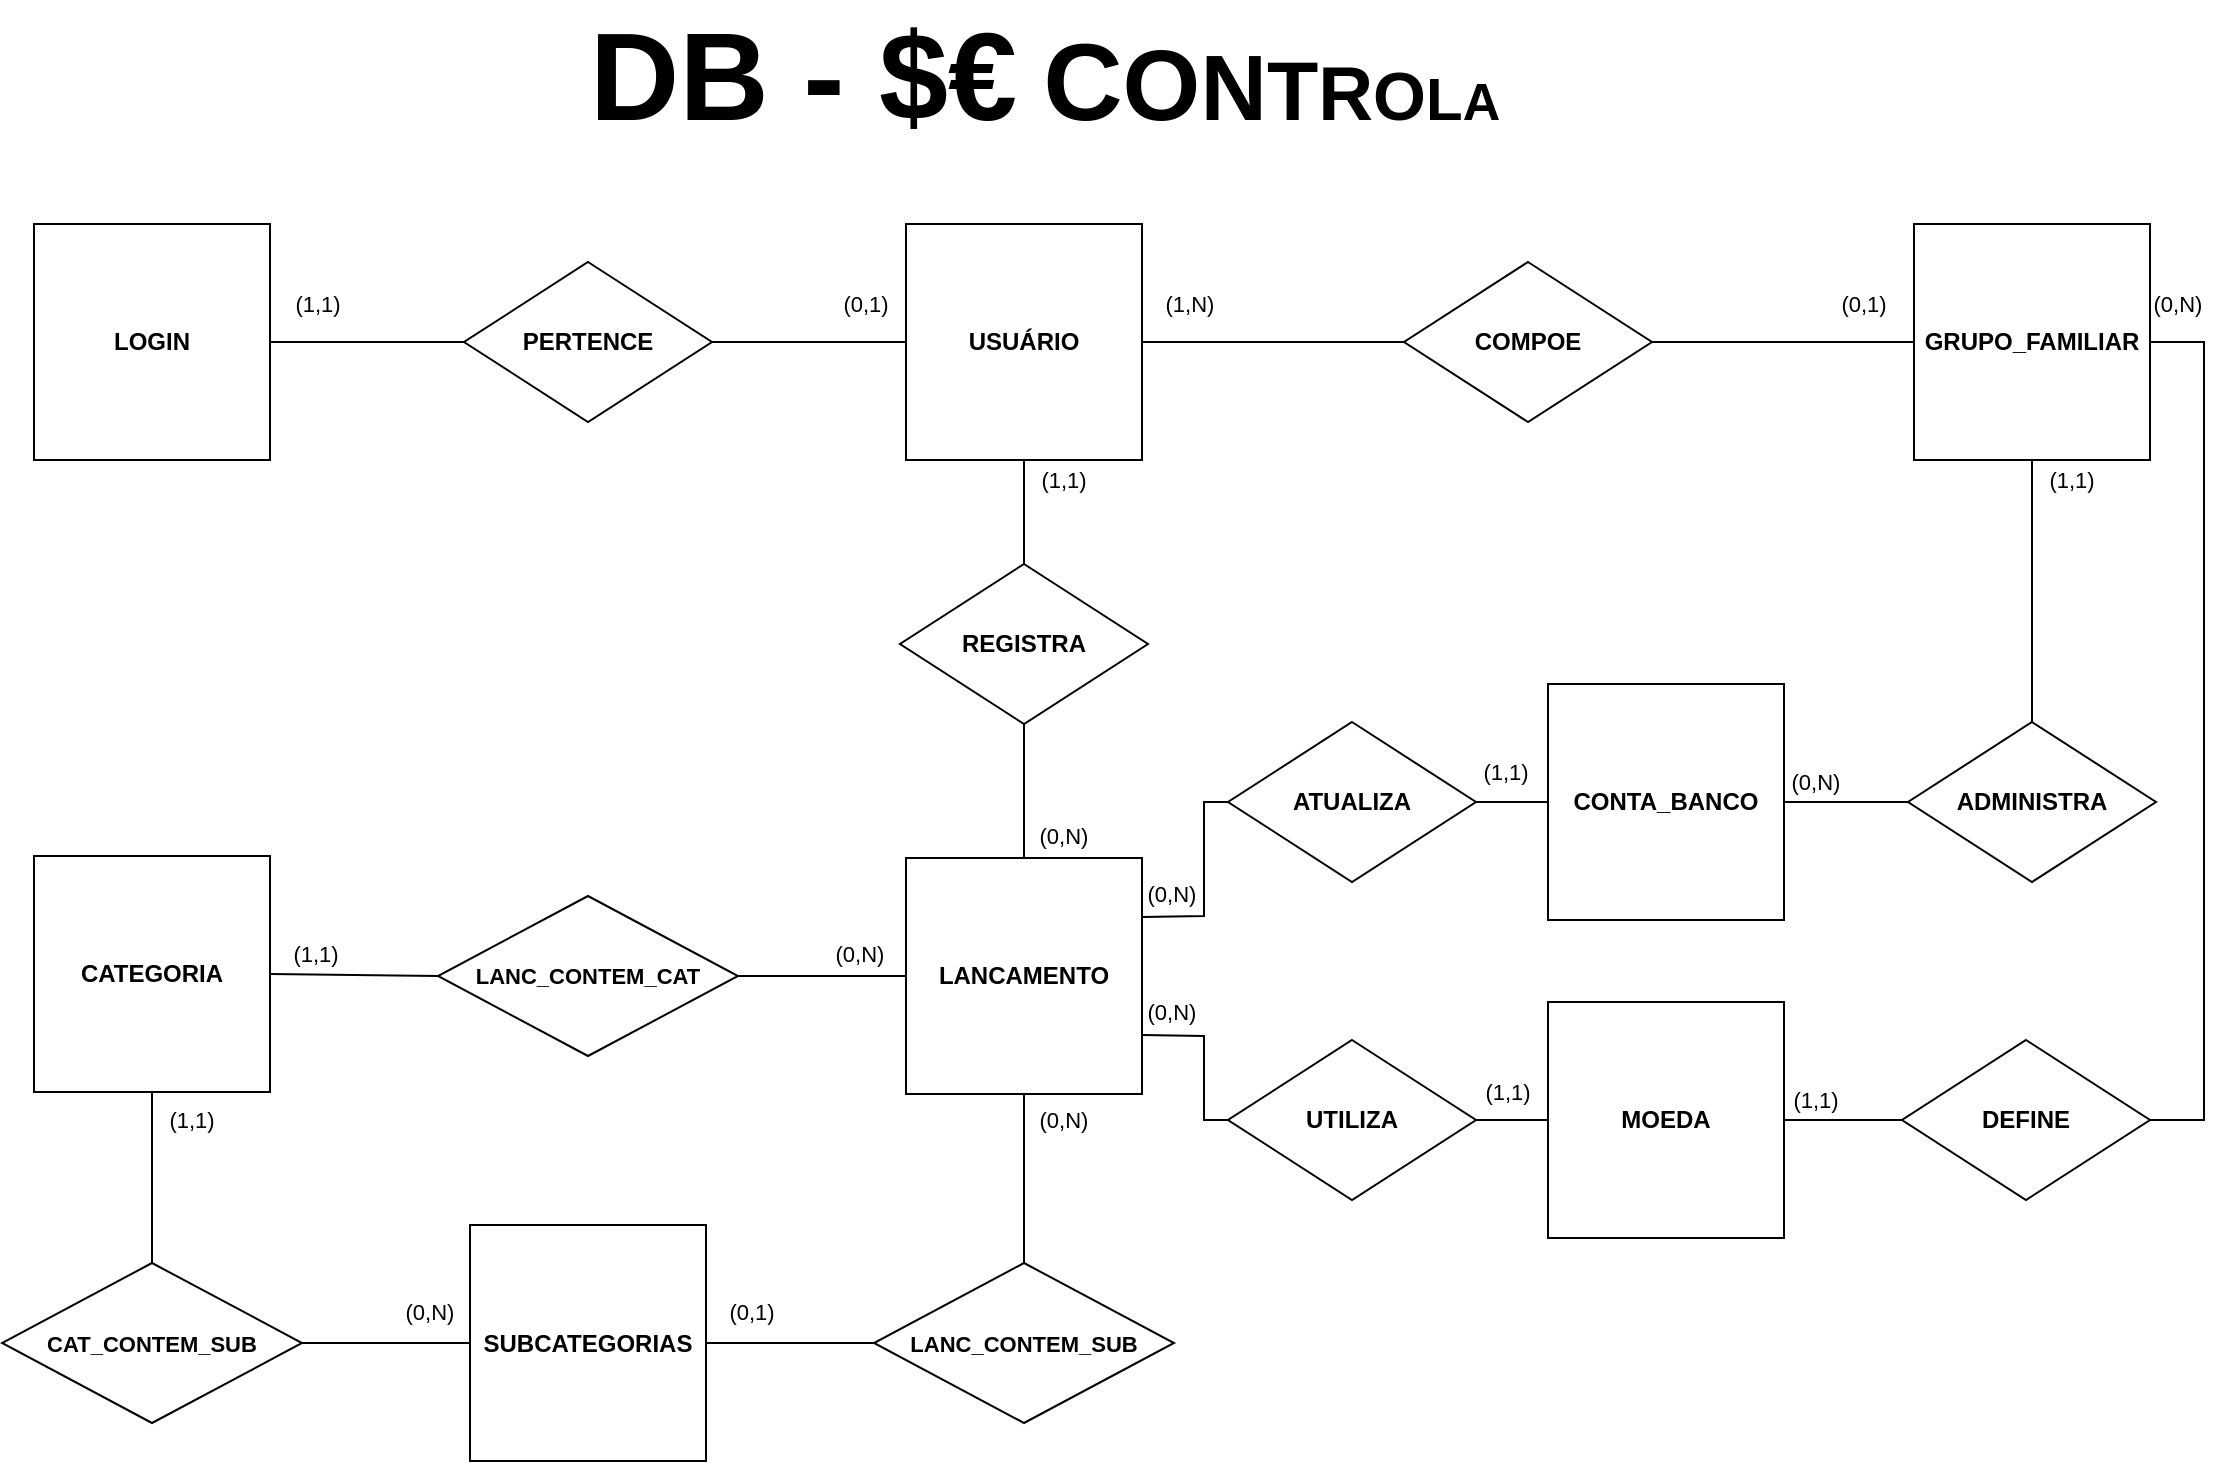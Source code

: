 <mxfile version="10.7.3" type="device"><diagram id="tousn6SjiGFlPCL9tkzz" name="Page-1"><mxGraphModel dx="2400" dy="1383" grid="1" gridSize="10" guides="1" tooltips="1" connect="1" arrows="1" fold="1" page="1" pageScale="1" pageWidth="1169" pageHeight="827" math="0" shadow="0"><root><mxCell id="0"/><mxCell id="1" parent="0"/><mxCell id="V4NxaT3-qIqJSt_Mgg_J-1" value="&lt;font style=&quot;font-size: 62px&quot;&gt;DB - $€&lt;/font&gt;&lt;span style=&quot;font-size: 47px&quot;&gt; &lt;/span&gt;&lt;font style=&quot;font-size: 55px&quot;&gt;C&lt;/font&gt;&lt;font style=&quot;font-size: 50px&quot;&gt;O&lt;/font&gt;&lt;font style=&quot;font-size: 46px&quot;&gt;N&lt;/font&gt;&lt;font style=&quot;font-size: 42px&quot;&gt;T&lt;/font&gt;&lt;font style=&quot;font-size: 38px&quot;&gt;R&lt;/font&gt;&lt;font style=&quot;font-size: 34px&quot;&gt;O&lt;/font&gt;&lt;font style=&quot;font-size: 30px&quot;&gt;L&lt;/font&gt;&lt;font style=&quot;font-size: 26px&quot;&gt;A&lt;/font&gt;" style="text;html=1;strokeColor=none;fillColor=none;align=center;verticalAlign=middle;whiteSpace=wrap;rounded=0;fontStyle=1;fontSize=47;rotation=0;" parent="1" vertex="1"><mxGeometry x="240" y="43" width="641" height="78" as="geometry"/></mxCell><mxCell id="lrMoJJHTOXPLbvpy3rvr-2" value="LOGIN" style="whiteSpace=wrap;html=1;aspect=fixed;fontSize=12;fontStyle=1" vertex="1" parent="1"><mxGeometry x="55" y="155" width="118" height="118" as="geometry"/></mxCell><mxCell id="lrMoJJHTOXPLbvpy3rvr-40" style="edgeStyle=none;rounded=0;orthogonalLoop=1;jettySize=auto;html=1;exitX=0.5;exitY=1;exitDx=0;exitDy=0;entryX=0.5;entryY=0;entryDx=0;entryDy=0;endArrow=none;endFill=0;fontSize=11;" edge="1" parent="1" source="lrMoJJHTOXPLbvpy3rvr-3" target="lrMoJJHTOXPLbvpy3rvr-39"><mxGeometry relative="1" as="geometry"/></mxCell><mxCell id="lrMoJJHTOXPLbvpy3rvr-3" value="USUÁRIO" style="whiteSpace=wrap;html=1;aspect=fixed;fontSize=12;fontStyle=1" vertex="1" parent="1"><mxGeometry x="491" y="155" width="118" height="118" as="geometry"/></mxCell><mxCell id="lrMoJJHTOXPLbvpy3rvr-34" style="edgeStyle=none;rounded=0;orthogonalLoop=1;jettySize=auto;html=1;exitX=0.5;exitY=1;exitDx=0;exitDy=0;entryX=0.5;entryY=0;entryDx=0;entryDy=0;endArrow=none;endFill=0;fontSize=11;" edge="1" parent="1" source="lrMoJJHTOXPLbvpy3rvr-4" target="lrMoJJHTOXPLbvpy3rvr-26"><mxGeometry relative="1" as="geometry"><mxPoint x="550" y="626.5" as="sourcePoint"/></mxGeometry></mxCell><mxCell id="lrMoJJHTOXPLbvpy3rvr-64" style="edgeStyle=none;rounded=0;orthogonalLoop=1;jettySize=auto;html=1;exitX=1;exitY=0.25;exitDx=0;exitDy=0;entryX=0;entryY=0.5;entryDx=0;entryDy=0;endArrow=none;endFill=0;fontSize=11;" edge="1" parent="1" source="lrMoJJHTOXPLbvpy3rvr-4" target="lrMoJJHTOXPLbvpy3rvr-62"><mxGeometry relative="1" as="geometry"><Array as="points"><mxPoint x="640" y="501"/><mxPoint x="640" y="444"/></Array></mxGeometry></mxCell><mxCell id="lrMoJJHTOXPLbvpy3rvr-65" style="edgeStyle=none;rounded=0;orthogonalLoop=1;jettySize=auto;html=1;exitX=1;exitY=0.75;exitDx=0;exitDy=0;entryX=0;entryY=0.5;entryDx=0;entryDy=0;endArrow=none;endFill=0;fontSize=11;" edge="1" parent="1" source="lrMoJJHTOXPLbvpy3rvr-4" target="lrMoJJHTOXPLbvpy3rvr-63"><mxGeometry relative="1" as="geometry"><Array as="points"><mxPoint x="640" y="561"/><mxPoint x="640" y="603"/></Array></mxGeometry></mxCell><mxCell id="lrMoJJHTOXPLbvpy3rvr-4" value="LANCAMENTO" style="whiteSpace=wrap;html=1;aspect=fixed;fontSize=12;fontStyle=1" vertex="1" parent="1"><mxGeometry x="491" y="472" width="118" height="118" as="geometry"/></mxCell><mxCell id="lrMoJJHTOXPLbvpy3rvr-5" value="MOEDA" style="whiteSpace=wrap;html=1;aspect=fixed;fontSize=12;fontStyle=1" vertex="1" parent="1"><mxGeometry x="812" y="544" width="118" height="118" as="geometry"/></mxCell><mxCell id="lrMoJJHTOXPLbvpy3rvr-68" style="edgeStyle=none;rounded=0;orthogonalLoop=1;jettySize=auto;html=1;exitX=0.5;exitY=1;exitDx=0;exitDy=0;entryX=0.5;entryY=0;entryDx=0;entryDy=0;endArrow=none;endFill=0;fontSize=11;" edge="1" parent="1" source="lrMoJJHTOXPLbvpy3rvr-6" target="lrMoJJHTOXPLbvpy3rvr-60"><mxGeometry relative="1" as="geometry"/></mxCell><mxCell id="lrMoJJHTOXPLbvpy3rvr-6" value="GRUPO_FAMILIAR" style="whiteSpace=wrap;html=1;aspect=fixed;fontSize=12;fontStyle=1" vertex="1" parent="1"><mxGeometry x="995" y="155" width="118" height="118" as="geometry"/></mxCell><mxCell id="lrMoJJHTOXPLbvpy3rvr-28" style="edgeStyle=none;rounded=0;orthogonalLoop=1;jettySize=auto;html=1;exitX=0.5;exitY=1;exitDx=0;exitDy=0;entryX=0.5;entryY=0;entryDx=0;entryDy=0;endArrow=none;endFill=0;fontSize=11;" edge="1" parent="1" source="lrMoJJHTOXPLbvpy3rvr-7" target="lrMoJJHTOXPLbvpy3rvr-27"><mxGeometry relative="1" as="geometry"><mxPoint x="114" y="626.5" as="sourcePoint"/></mxGeometry></mxCell><mxCell id="lrMoJJHTOXPLbvpy3rvr-45" style="edgeStyle=none;rounded=0;orthogonalLoop=1;jettySize=auto;html=1;exitX=1;exitY=0.5;exitDx=0;exitDy=0;entryX=0;entryY=0.5;entryDx=0;entryDy=0;endArrow=none;endFill=0;fontSize=11;" edge="1" parent="1" source="lrMoJJHTOXPLbvpy3rvr-7" target="lrMoJJHTOXPLbvpy3rvr-22"><mxGeometry relative="1" as="geometry"/></mxCell><mxCell id="lrMoJJHTOXPLbvpy3rvr-7" value="CATEGORIA" style="whiteSpace=wrap;html=1;aspect=fixed;fontSize=12;fontStyle=1" vertex="1" parent="1"><mxGeometry x="55" y="471" width="118" height="118" as="geometry"/></mxCell><mxCell id="lrMoJJHTOXPLbvpy3rvr-50" style="edgeStyle=none;rounded=0;orthogonalLoop=1;jettySize=auto;html=1;exitX=1;exitY=0.5;exitDx=0;exitDy=0;entryX=0;entryY=0.5;entryDx=0;entryDy=0;endArrow=none;endFill=0;fontSize=11;" edge="1" parent="1" source="lrMoJJHTOXPLbvpy3rvr-8" target="lrMoJJHTOXPLbvpy3rvr-26"><mxGeometry relative="1" as="geometry"/></mxCell><mxCell id="lrMoJJHTOXPLbvpy3rvr-8" value="SUBCATEGORIAS&lt;br style=&quot;font-size: 12px;&quot;&gt;" style="whiteSpace=wrap;html=1;aspect=fixed;fontSize=12;fontStyle=1" vertex="1" parent="1"><mxGeometry x="273" y="655.5" width="118" height="118" as="geometry"/></mxCell><mxCell id="lrMoJJHTOXPLbvpy3rvr-9" value="CONTA_BANCO" style="whiteSpace=wrap;html=1;aspect=fixed;fontSize=12;fontStyle=1" vertex="1" parent="1"><mxGeometry x="812" y="385" width="118" height="118" as="geometry"/></mxCell><mxCell id="lrMoJJHTOXPLbvpy3rvr-16" style="edgeStyle=none;rounded=0;orthogonalLoop=1;jettySize=auto;html=1;exitX=1;exitY=0.5;exitDx=0;exitDy=0;endArrow=none;endFill=0;fontSize=12;fontStyle=1" edge="1" parent="1" source="lrMoJJHTOXPLbvpy3rvr-10" target="lrMoJJHTOXPLbvpy3rvr-3"><mxGeometry relative="1" as="geometry"/></mxCell><mxCell id="lrMoJJHTOXPLbvpy3rvr-17" style="edgeStyle=none;rounded=0;orthogonalLoop=1;jettySize=auto;html=1;exitX=0;exitY=0.5;exitDx=0;exitDy=0;entryX=1;entryY=0.5;entryDx=0;entryDy=0;endArrow=none;endFill=0;fontSize=12;fontStyle=1" edge="1" parent="1" source="lrMoJJHTOXPLbvpy3rvr-10" target="lrMoJJHTOXPLbvpy3rvr-2"><mxGeometry relative="1" as="geometry"/></mxCell><mxCell id="lrMoJJHTOXPLbvpy3rvr-10" value="PERTENCE" style="rhombus;whiteSpace=wrap;html=1;fontSize=12;fontStyle=1" vertex="1" parent="1"><mxGeometry x="270" y="174" width="124" height="80" as="geometry"/></mxCell><mxCell id="lrMoJJHTOXPLbvpy3rvr-19" style="edgeStyle=none;rounded=0;orthogonalLoop=1;jettySize=auto;html=1;exitX=0;exitY=0.5;exitDx=0;exitDy=0;entryX=1;entryY=0.5;entryDx=0;entryDy=0;endArrow=none;endFill=0;fontSize=12;fontStyle=1" edge="1" parent="1" source="lrMoJJHTOXPLbvpy3rvr-18" target="lrMoJJHTOXPLbvpy3rvr-3"><mxGeometry relative="1" as="geometry"/></mxCell><mxCell id="lrMoJJHTOXPLbvpy3rvr-20" style="edgeStyle=none;rounded=0;orthogonalLoop=1;jettySize=auto;html=1;exitX=1;exitY=0.5;exitDx=0;exitDy=0;entryX=0;entryY=0.5;entryDx=0;entryDy=0;endArrow=none;endFill=0;fontSize=12;fontStyle=1" edge="1" parent="1" source="lrMoJJHTOXPLbvpy3rvr-18" target="lrMoJJHTOXPLbvpy3rvr-6"><mxGeometry relative="1" as="geometry"/></mxCell><mxCell id="lrMoJJHTOXPLbvpy3rvr-18" value="COMPOE" style="rhombus;whiteSpace=wrap;html=1;fontSize=12;fontStyle=1" vertex="1" parent="1"><mxGeometry x="740" y="174" width="124" height="80" as="geometry"/></mxCell><mxCell id="lrMoJJHTOXPLbvpy3rvr-46" style="edgeStyle=none;rounded=0;orthogonalLoop=1;jettySize=auto;html=1;exitX=1;exitY=0.5;exitDx=0;exitDy=0;entryX=0;entryY=0.5;entryDx=0;entryDy=0;endArrow=none;endFill=0;fontSize=11;" edge="1" parent="1" source="lrMoJJHTOXPLbvpy3rvr-22" target="lrMoJJHTOXPLbvpy3rvr-4"><mxGeometry relative="1" as="geometry"/></mxCell><mxCell id="lrMoJJHTOXPLbvpy3rvr-22" value="LANC_CONTEM_CAT" style="rhombus;whiteSpace=wrap;html=1;fontSize=11;fontStyle=1" vertex="1" parent="1"><mxGeometry x="257" y="491" width="150" height="80" as="geometry"/></mxCell><mxCell id="lrMoJJHTOXPLbvpy3rvr-26" value="LANC_CONTEM_SUB" style="rhombus;whiteSpace=wrap;html=1;fontSize=11;fontStyle=1" vertex="1" parent="1"><mxGeometry x="475" y="674.5" width="150" height="80" as="geometry"/></mxCell><mxCell id="lrMoJJHTOXPLbvpy3rvr-49" style="edgeStyle=none;rounded=0;orthogonalLoop=1;jettySize=auto;html=1;entryX=0;entryY=0.5;entryDx=0;entryDy=0;endArrow=none;endFill=0;fontSize=11;" edge="1" parent="1" source="lrMoJJHTOXPLbvpy3rvr-27" target="lrMoJJHTOXPLbvpy3rvr-8"><mxGeometry relative="1" as="geometry"/></mxCell><mxCell id="lrMoJJHTOXPLbvpy3rvr-27" value="CAT_CONTEM_SUB" style="rhombus;whiteSpace=wrap;html=1;fontSize=11;fontStyle=1" vertex="1" parent="1"><mxGeometry x="39" y="674.5" width="150" height="80" as="geometry"/></mxCell><mxCell id="lrMoJJHTOXPLbvpy3rvr-35" value="(1,1)" style="text;html=1;strokeColor=none;fillColor=none;align=center;verticalAlign=middle;whiteSpace=wrap;rounded=0;fontSize=11;" vertex="1" parent="1"><mxGeometry x="177" y="185" width="40" height="20" as="geometry"/></mxCell><mxCell id="lrMoJJHTOXPLbvpy3rvr-36" value="(0,1)" style="text;html=1;strokeColor=none;fillColor=none;align=center;verticalAlign=middle;whiteSpace=wrap;rounded=0;fontSize=11;" vertex="1" parent="1"><mxGeometry x="451" y="185" width="40" height="20" as="geometry"/></mxCell><mxCell id="lrMoJJHTOXPLbvpy3rvr-37" value="(0,1)" style="text;html=1;strokeColor=none;fillColor=none;align=center;verticalAlign=middle;whiteSpace=wrap;rounded=0;fontSize=11;" vertex="1" parent="1"><mxGeometry x="950" y="185" width="40" height="20" as="geometry"/></mxCell><mxCell id="lrMoJJHTOXPLbvpy3rvr-38" value="(1,N)" style="text;html=1;strokeColor=none;fillColor=none;align=center;verticalAlign=middle;whiteSpace=wrap;rounded=0;fontSize=11;" vertex="1" parent="1"><mxGeometry x="613" y="185" width="40" height="20" as="geometry"/></mxCell><mxCell id="lrMoJJHTOXPLbvpy3rvr-41" style="edgeStyle=none;rounded=0;orthogonalLoop=1;jettySize=auto;html=1;exitX=0.5;exitY=1;exitDx=0;exitDy=0;entryX=0.5;entryY=0;entryDx=0;entryDy=0;endArrow=none;endFill=0;fontSize=11;" edge="1" parent="1" source="lrMoJJHTOXPLbvpy3rvr-39" target="lrMoJJHTOXPLbvpy3rvr-4"><mxGeometry relative="1" as="geometry"/></mxCell><mxCell id="lrMoJJHTOXPLbvpy3rvr-39" value="REGISTRA" style="rhombus;whiteSpace=wrap;html=1;fontSize=12;fontStyle=1" vertex="1" parent="1"><mxGeometry x="488" y="325" width="124" height="80" as="geometry"/></mxCell><mxCell id="lrMoJJHTOXPLbvpy3rvr-42" value="(1,1)" style="text;html=1;strokeColor=none;fillColor=none;align=center;verticalAlign=middle;whiteSpace=wrap;rounded=0;fontSize=11;" vertex="1" parent="1"><mxGeometry x="550" y="273" width="40" height="20" as="geometry"/></mxCell><mxCell id="lrMoJJHTOXPLbvpy3rvr-43" value="(0,N)" style="text;html=1;strokeColor=none;fillColor=none;align=center;verticalAlign=middle;whiteSpace=wrap;rounded=0;fontSize=11;" vertex="1" parent="1"><mxGeometry x="550" y="451" width="40" height="20" as="geometry"/></mxCell><mxCell id="lrMoJJHTOXPLbvpy3rvr-51" value="(0,N)" style="text;html=1;strokeColor=none;fillColor=none;align=center;verticalAlign=middle;whiteSpace=wrap;rounded=0;fontSize=11;" vertex="1" parent="1"><mxGeometry x="448" y="510" width="40" height="20" as="geometry"/></mxCell><mxCell id="lrMoJJHTOXPLbvpy3rvr-54" value="(1,1)" style="text;html=1;strokeColor=none;fillColor=none;align=center;verticalAlign=middle;whiteSpace=wrap;rounded=0;fontSize=11;" vertex="1" parent="1"><mxGeometry x="176" y="510" width="40" height="20" as="geometry"/></mxCell><mxCell id="lrMoJJHTOXPLbvpy3rvr-55" value="(0,N)" style="text;html=1;strokeColor=none;fillColor=none;align=center;verticalAlign=middle;whiteSpace=wrap;rounded=0;fontSize=11;" vertex="1" parent="1"><mxGeometry x="550" y="593" width="40" height="20" as="geometry"/></mxCell><mxCell id="lrMoJJHTOXPLbvpy3rvr-56" value="(1,1)" style="text;html=1;strokeColor=none;fillColor=none;align=center;verticalAlign=middle;whiteSpace=wrap;rounded=0;fontSize=11;" vertex="1" parent="1"><mxGeometry x="114" y="593" width="40" height="20" as="geometry"/></mxCell><mxCell id="lrMoJJHTOXPLbvpy3rvr-58" value="(0,1)" style="text;html=1;strokeColor=none;fillColor=none;align=center;verticalAlign=middle;whiteSpace=wrap;rounded=0;fontSize=11;" vertex="1" parent="1"><mxGeometry x="394" y="689" width="40" height="20" as="geometry"/></mxCell><mxCell id="lrMoJJHTOXPLbvpy3rvr-59" value="(0,N)" style="text;html=1;strokeColor=none;fillColor=none;align=center;verticalAlign=middle;whiteSpace=wrap;rounded=0;fontSize=11;" vertex="1" parent="1"><mxGeometry x="233" y="689" width="40" height="20" as="geometry"/></mxCell><mxCell id="lrMoJJHTOXPLbvpy3rvr-71" style="edgeStyle=none;rounded=0;orthogonalLoop=1;jettySize=auto;html=1;exitX=0;exitY=0.5;exitDx=0;exitDy=0;entryX=1;entryY=0.5;entryDx=0;entryDy=0;endArrow=none;endFill=0;fontSize=11;" edge="1" parent="1" source="lrMoJJHTOXPLbvpy3rvr-60" target="lrMoJJHTOXPLbvpy3rvr-9"><mxGeometry relative="1" as="geometry"/></mxCell><mxCell id="lrMoJJHTOXPLbvpy3rvr-60" value="ADMINISTRA" style="rhombus;whiteSpace=wrap;html=1;fontSize=12;fontStyle=1" vertex="1" parent="1"><mxGeometry x="992" y="404" width="124" height="80" as="geometry"/></mxCell><mxCell id="lrMoJJHTOXPLbvpy3rvr-69" style="edgeStyle=none;rounded=0;orthogonalLoop=1;jettySize=auto;html=1;exitX=1;exitY=0.5;exitDx=0;exitDy=0;entryX=1;entryY=0.5;entryDx=0;entryDy=0;endArrow=none;endFill=0;fontSize=11;" edge="1" parent="1" source="lrMoJJHTOXPLbvpy3rvr-61" target="lrMoJJHTOXPLbvpy3rvr-6"><mxGeometry relative="1" as="geometry"><Array as="points"><mxPoint x="1140" y="603"/><mxPoint x="1140" y="214"/></Array></mxGeometry></mxCell><mxCell id="lrMoJJHTOXPLbvpy3rvr-70" style="edgeStyle=none;rounded=0;orthogonalLoop=1;jettySize=auto;html=1;exitX=0;exitY=0.5;exitDx=0;exitDy=0;entryX=1;entryY=0.5;entryDx=0;entryDy=0;endArrow=none;endFill=0;fontSize=11;" edge="1" parent="1" source="lrMoJJHTOXPLbvpy3rvr-61" target="lrMoJJHTOXPLbvpy3rvr-5"><mxGeometry relative="1" as="geometry"/></mxCell><mxCell id="lrMoJJHTOXPLbvpy3rvr-61" value="DEFINE" style="rhombus;whiteSpace=wrap;html=1;fontSize=12;fontStyle=1" vertex="1" parent="1"><mxGeometry x="989" y="563" width="124" height="80" as="geometry"/></mxCell><mxCell id="lrMoJJHTOXPLbvpy3rvr-66" style="edgeStyle=none;rounded=0;orthogonalLoop=1;jettySize=auto;html=1;exitX=1;exitY=0.5;exitDx=0;exitDy=0;entryX=0;entryY=0.5;entryDx=0;entryDy=0;endArrow=none;endFill=0;fontSize=11;" edge="1" parent="1" source="lrMoJJHTOXPLbvpy3rvr-62" target="lrMoJJHTOXPLbvpy3rvr-9"><mxGeometry relative="1" as="geometry"><mxPoint x="778.167" y="443.667" as="sourcePoint"/></mxGeometry></mxCell><mxCell id="lrMoJJHTOXPLbvpy3rvr-62" value="ATUALIZA" style="rhombus;whiteSpace=wrap;html=1;fontSize=12;fontStyle=1" vertex="1" parent="1"><mxGeometry x="652" y="404" width="124" height="80" as="geometry"/></mxCell><mxCell id="lrMoJJHTOXPLbvpy3rvr-67" style="edgeStyle=none;rounded=0;orthogonalLoop=1;jettySize=auto;html=1;exitX=1;exitY=0.5;exitDx=0;exitDy=0;entryX=0;entryY=0.5;entryDx=0;entryDy=0;endArrow=none;endFill=0;fontSize=11;" edge="1" parent="1" source="lrMoJJHTOXPLbvpy3rvr-63" target="lrMoJJHTOXPLbvpy3rvr-5"><mxGeometry relative="1" as="geometry"><mxPoint x="778.167" y="602.833" as="sourcePoint"/></mxGeometry></mxCell><mxCell id="lrMoJJHTOXPLbvpy3rvr-63" value="UTILIZA" style="rhombus;whiteSpace=wrap;html=1;fontSize=12;fontStyle=1" vertex="1" parent="1"><mxGeometry x="652" y="563" width="124" height="80" as="geometry"/></mxCell><mxCell id="lrMoJJHTOXPLbvpy3rvr-72" value="(0,N)" style="text;html=1;strokeColor=none;fillColor=none;align=center;verticalAlign=middle;whiteSpace=wrap;rounded=0;fontSize=11;" vertex="1" parent="1"><mxGeometry x="604" y="480" width="40" height="20" as="geometry"/></mxCell><mxCell id="lrMoJJHTOXPLbvpy3rvr-73" value="(0,N)" style="text;html=1;strokeColor=none;fillColor=none;align=center;verticalAlign=middle;whiteSpace=wrap;rounded=0;fontSize=11;" vertex="1" parent="1"><mxGeometry x="604" y="539" width="40" height="20" as="geometry"/></mxCell><mxCell id="lrMoJJHTOXPLbvpy3rvr-74" value="(1,1)" style="text;html=1;strokeColor=none;fillColor=none;align=center;verticalAlign=middle;whiteSpace=wrap;rounded=0;fontSize=11;" vertex="1" parent="1"><mxGeometry x="772" y="579" width="40" height="20" as="geometry"/></mxCell><mxCell id="lrMoJJHTOXPLbvpy3rvr-75" value="(1,1)" style="text;html=1;strokeColor=none;fillColor=none;align=center;verticalAlign=middle;whiteSpace=wrap;rounded=0;fontSize=11;" vertex="1" parent="1"><mxGeometry x="771" y="418.5" width="40" height="20" as="geometry"/></mxCell><mxCell id="lrMoJJHTOXPLbvpy3rvr-76" value="(1,1)" style="text;html=1;strokeColor=none;fillColor=none;align=center;verticalAlign=middle;whiteSpace=wrap;rounded=0;fontSize=11;" vertex="1" parent="1"><mxGeometry x="1054" y="273" width="40" height="20" as="geometry"/></mxCell><mxCell id="lrMoJJHTOXPLbvpy3rvr-77" value="(1,1)" style="text;html=1;strokeColor=none;fillColor=none;align=center;verticalAlign=middle;whiteSpace=wrap;rounded=0;fontSize=11;" vertex="1" parent="1"><mxGeometry x="926" y="583" width="40" height="20" as="geometry"/></mxCell><mxCell id="lrMoJJHTOXPLbvpy3rvr-78" value="(0,N)" style="text;html=1;strokeColor=none;fillColor=none;align=center;verticalAlign=middle;whiteSpace=wrap;rounded=0;fontSize=11;" vertex="1" parent="1"><mxGeometry x="926" y="424" width="40" height="20" as="geometry"/></mxCell><mxCell id="lrMoJJHTOXPLbvpy3rvr-80" value="(0,N)" style="text;html=1;strokeColor=none;fillColor=none;align=center;verticalAlign=middle;whiteSpace=wrap;rounded=0;fontSize=11;" vertex="1" parent="1"><mxGeometry x="1107" y="185" width="40" height="20" as="geometry"/></mxCell></root></mxGraphModel></diagram></mxfile>